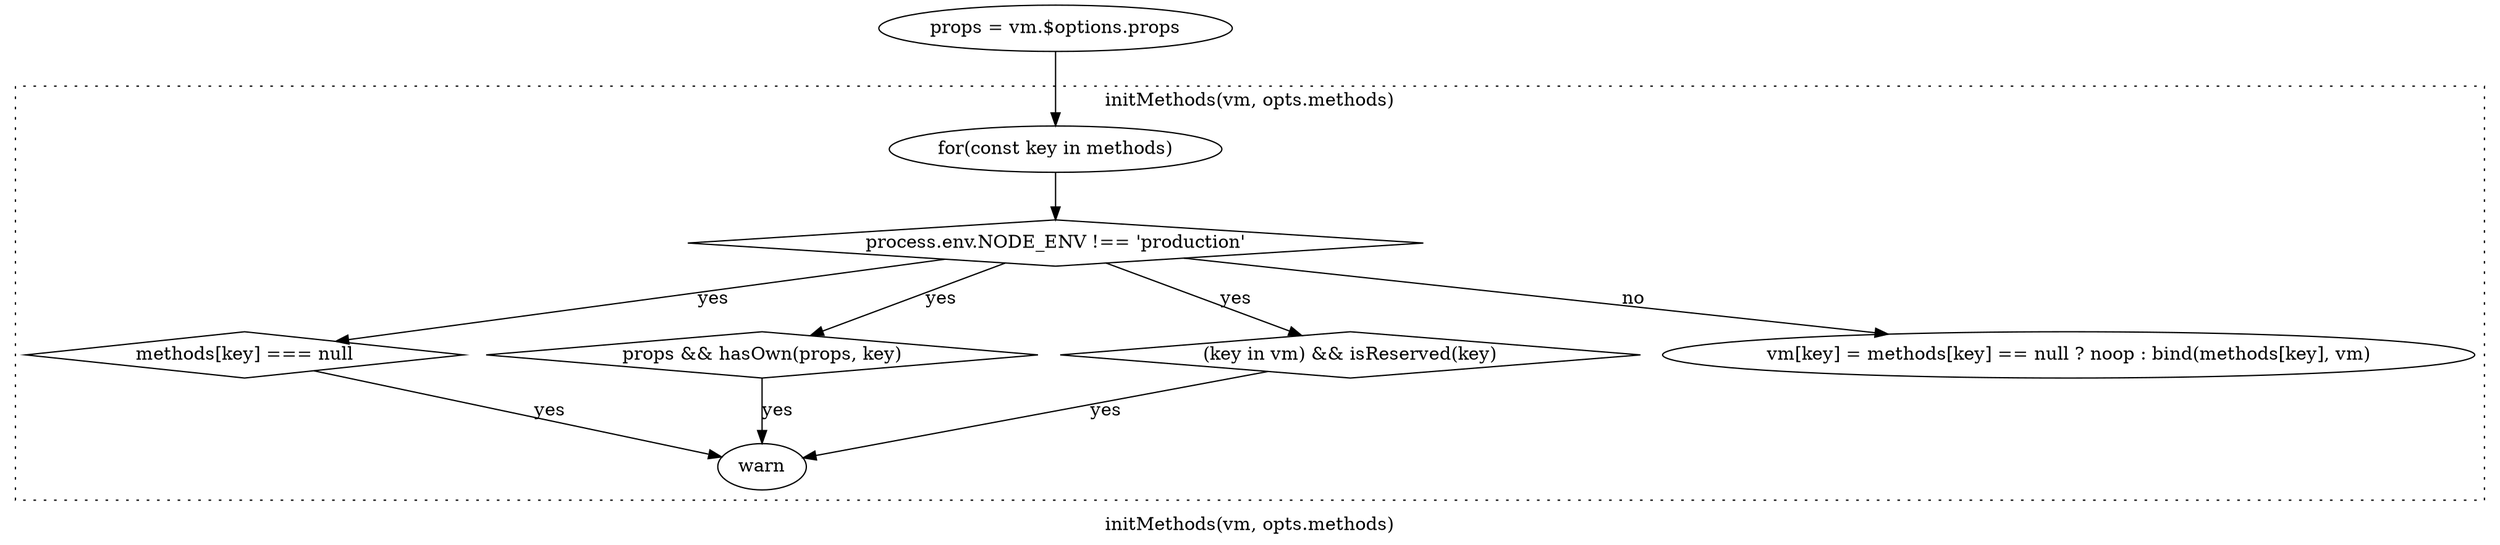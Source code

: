 digraph G {
    label="initMethods(vm, opts.methods)"

    getProps [
        label="props = vm.$options.props"
    ]

    walkMethods [
        label="for(const key in methods)"
    ]

    getProps -> walkMethods

    subgraph cluster_walk {
        graph[style=dotted]

        isProduction [
            label="process.env.NODE_ENV !== 'production'"
            shape=diamond
        ]

        walkMethods -> isProduction
        isNull [
            label="methods[key] === null"
            shape=diamond
        ]
        isProduction -> isNull [label="yes"]

        methodIsProp [
            label="props && hasOwn(props, key)"
            shape=diamond
        ]
        isProduction -> methodIsProp [label="yes"]
        isReserved [
            label="(key in vm) && isReserved(key)"
            shape=diamond
        ]
        isProduction -> isReserved [label="yes"]
        isNull -> warn [label="yes"]
        methodIsProp -> warn [label="yes"]
        isReserved -> warn [label="yes"]

        bindMethod [
            label="vm[key] = methods[key] == null ? noop : bind(methods[key], vm)"
        ]
        isProduction -> bindMethod [label="no"]
    }
}